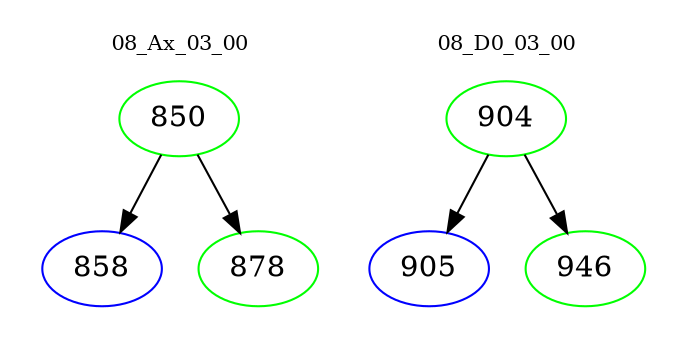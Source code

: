 digraph{
subgraph cluster_0 {
color = white
label = "08_Ax_03_00";
fontsize=10;
T0_850 [label="850", color="green"]
T0_850 -> T0_858 [color="black"]
T0_858 [label="858", color="blue"]
T0_850 -> T0_878 [color="black"]
T0_878 [label="878", color="green"]
}
subgraph cluster_1 {
color = white
label = "08_D0_03_00";
fontsize=10;
T1_904 [label="904", color="green"]
T1_904 -> T1_905 [color="black"]
T1_905 [label="905", color="blue"]
T1_904 -> T1_946 [color="black"]
T1_946 [label="946", color="green"]
}
}
